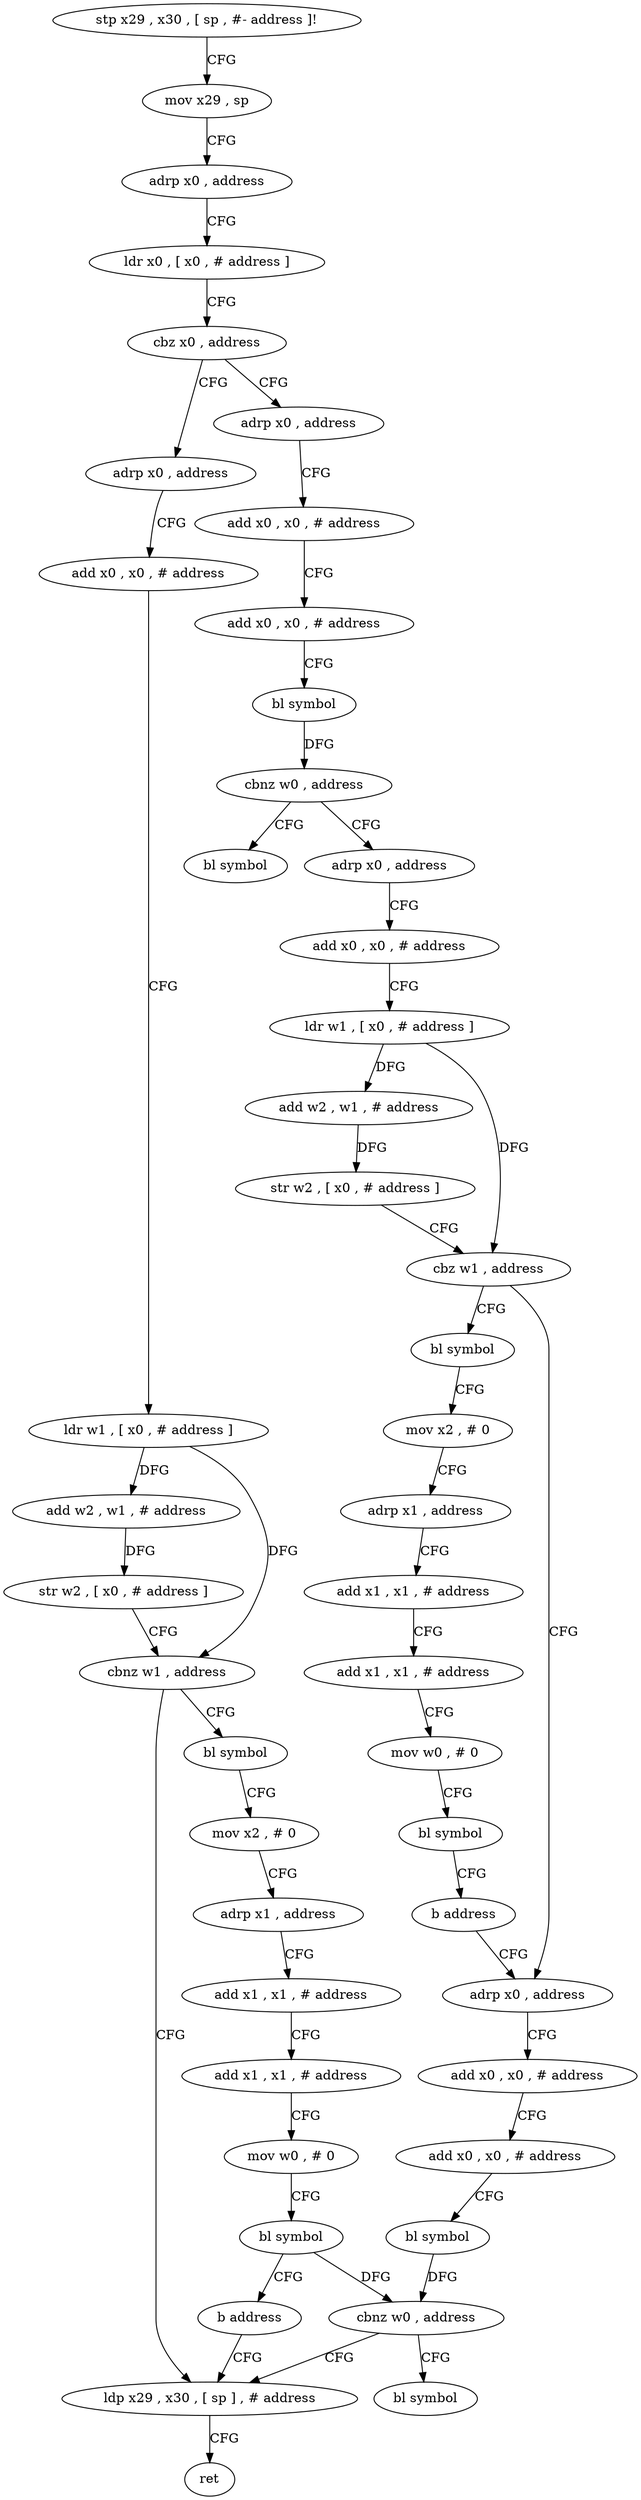 digraph "func" {
"166064" [label = "stp x29 , x30 , [ sp , #- address ]!" ]
"166068" [label = "mov x29 , sp" ]
"166072" [label = "adrp x0 , address" ]
"166076" [label = "ldr x0 , [ x0 , # address ]" ]
"166080" [label = "cbz x0 , address" ]
"166164" [label = "adrp x0 , address" ]
"166084" [label = "adrp x0 , address" ]
"166168" [label = "add x0 , x0 , # address" ]
"166172" [label = "ldr w1 , [ x0 , # address ]" ]
"166176" [label = "add w2 , w1 , # address" ]
"166180" [label = "str w2 , [ x0 , # address ]" ]
"166184" [label = "cbnz w1 , address" ]
"166148" [label = "ldp x29 , x30 , [ sp ] , # address" ]
"166188" [label = "bl symbol" ]
"166088" [label = "add x0 , x0 , # address" ]
"166092" [label = "add x0 , x0 , # address" ]
"166096" [label = "bl symbol" ]
"166100" [label = "cbnz w0 , address" ]
"166156" [label = "bl symbol" ]
"166104" [label = "adrp x0 , address" ]
"166152" [label = "ret" ]
"166192" [label = "mov x2 , # 0" ]
"166196" [label = "adrp x1 , address" ]
"166200" [label = "add x1 , x1 , # address" ]
"166204" [label = "add x1 , x1 , # address" ]
"166208" [label = "mov w0 , # 0" ]
"166212" [label = "bl symbol" ]
"166216" [label = "b address" ]
"166108" [label = "add x0 , x0 , # address" ]
"166112" [label = "ldr w1 , [ x0 , # address ]" ]
"166116" [label = "add w2 , w1 , # address" ]
"166120" [label = "str w2 , [ x0 , # address ]" ]
"166124" [label = "cbz w1 , address" ]
"166220" [label = "bl symbol" ]
"166128" [label = "adrp x0 , address" ]
"166224" [label = "mov x2 , # 0" ]
"166228" [label = "adrp x1 , address" ]
"166232" [label = "add x1 , x1 , # address" ]
"166236" [label = "add x1 , x1 , # address" ]
"166240" [label = "mov w0 , # 0" ]
"166244" [label = "bl symbol" ]
"166248" [label = "b address" ]
"166132" [label = "add x0 , x0 , # address" ]
"166136" [label = "add x0 , x0 , # address" ]
"166140" [label = "bl symbol" ]
"166144" [label = "cbnz w0 , address" ]
"166160" [label = "bl symbol" ]
"166064" -> "166068" [ label = "CFG" ]
"166068" -> "166072" [ label = "CFG" ]
"166072" -> "166076" [ label = "CFG" ]
"166076" -> "166080" [ label = "CFG" ]
"166080" -> "166164" [ label = "CFG" ]
"166080" -> "166084" [ label = "CFG" ]
"166164" -> "166168" [ label = "CFG" ]
"166084" -> "166088" [ label = "CFG" ]
"166168" -> "166172" [ label = "CFG" ]
"166172" -> "166176" [ label = "DFG" ]
"166172" -> "166184" [ label = "DFG" ]
"166176" -> "166180" [ label = "DFG" ]
"166180" -> "166184" [ label = "CFG" ]
"166184" -> "166148" [ label = "CFG" ]
"166184" -> "166188" [ label = "CFG" ]
"166148" -> "166152" [ label = "CFG" ]
"166188" -> "166192" [ label = "CFG" ]
"166088" -> "166092" [ label = "CFG" ]
"166092" -> "166096" [ label = "CFG" ]
"166096" -> "166100" [ label = "DFG" ]
"166100" -> "166156" [ label = "CFG" ]
"166100" -> "166104" [ label = "CFG" ]
"166104" -> "166108" [ label = "CFG" ]
"166192" -> "166196" [ label = "CFG" ]
"166196" -> "166200" [ label = "CFG" ]
"166200" -> "166204" [ label = "CFG" ]
"166204" -> "166208" [ label = "CFG" ]
"166208" -> "166212" [ label = "CFG" ]
"166212" -> "166216" [ label = "CFG" ]
"166212" -> "166144" [ label = "DFG" ]
"166216" -> "166148" [ label = "CFG" ]
"166108" -> "166112" [ label = "CFG" ]
"166112" -> "166116" [ label = "DFG" ]
"166112" -> "166124" [ label = "DFG" ]
"166116" -> "166120" [ label = "DFG" ]
"166120" -> "166124" [ label = "CFG" ]
"166124" -> "166220" [ label = "CFG" ]
"166124" -> "166128" [ label = "CFG" ]
"166220" -> "166224" [ label = "CFG" ]
"166128" -> "166132" [ label = "CFG" ]
"166224" -> "166228" [ label = "CFG" ]
"166228" -> "166232" [ label = "CFG" ]
"166232" -> "166236" [ label = "CFG" ]
"166236" -> "166240" [ label = "CFG" ]
"166240" -> "166244" [ label = "CFG" ]
"166244" -> "166248" [ label = "CFG" ]
"166248" -> "166128" [ label = "CFG" ]
"166132" -> "166136" [ label = "CFG" ]
"166136" -> "166140" [ label = "CFG" ]
"166140" -> "166144" [ label = "DFG" ]
"166144" -> "166160" [ label = "CFG" ]
"166144" -> "166148" [ label = "CFG" ]
}
